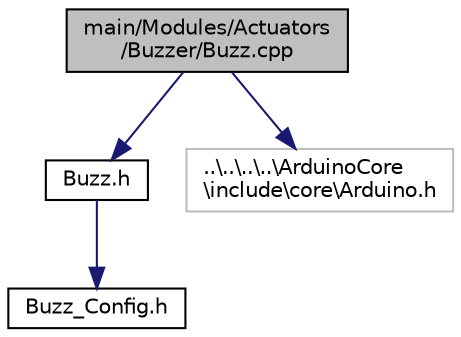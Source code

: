 digraph "main/Modules/Actuators/Buzzer/Buzz.cpp"
{
 // LATEX_PDF_SIZE
  edge [fontname="Helvetica",fontsize="10",labelfontname="Helvetica",labelfontsize="10"];
  node [fontname="Helvetica",fontsize="10",shape=record];
  Node1 [label="main/Modules/Actuators\l/Buzzer/Buzz.cpp",height=0.2,width=0.4,color="black", fillcolor="grey75", style="filled", fontcolor="black",tooltip=" "];
  Node1 -> Node2 [color="midnightblue",fontsize="10",style="solid",fontname="Helvetica"];
  Node2 [label="Buzz.h",height=0.2,width=0.4,color="black", fillcolor="white", style="filled",URL="$_buzz_8h.html",tooltip=" "];
  Node2 -> Node3 [color="midnightblue",fontsize="10",style="solid",fontname="Helvetica"];
  Node3 [label="Buzz_Config.h",height=0.2,width=0.4,color="black", fillcolor="white", style="filled",URL="$_buzz___config_8h.html",tooltip=" "];
  Node1 -> Node4 [color="midnightblue",fontsize="10",style="solid",fontname="Helvetica"];
  Node4 [label="..\\..\\..\\..\\ArduinoCore\l\\include\\core\\Arduino.h",height=0.2,width=0.4,color="grey75", fillcolor="white", style="filled",tooltip=" "];
}
